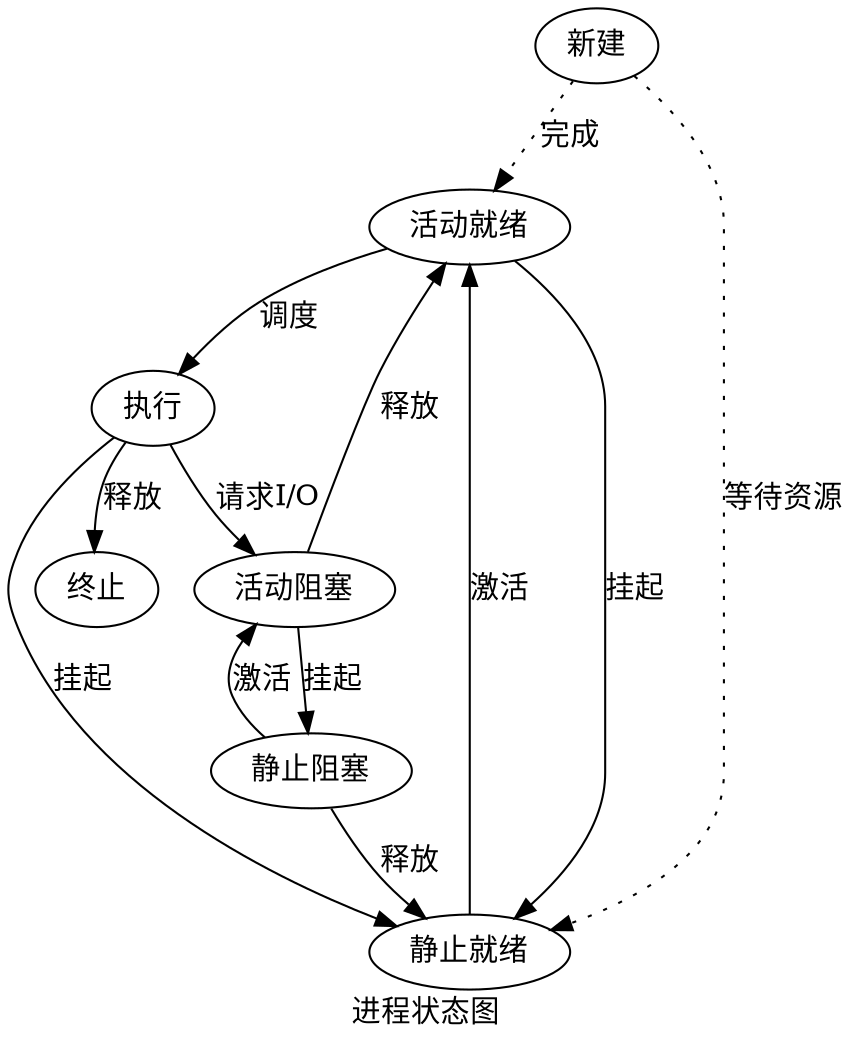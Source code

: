 /**
 * @brief 用于展示进程的状态
 */
digraph process_status{
    graph[label="进程状态图"];
    
    create [label="新建"];
    ready_a [label="活动就绪"];
    ready_s [label="静止就绪"];

    create -> ready_a[style=dotted, label="完成"];
    create -> ready_s[style=dotted,label="等待资源"];

    running [label="执行"];

    ready_a -> running[label="调度"];
    ready_a -> ready_s[label="挂起"];

    ready_s -> ready_a[label="激活"];

    block_a [label="活动阻塞"];
    exit [label = "终止"];

    running -> block_a[label="请求I/O"];
    running -> exit[label="释放"];
    running -> ready_s[label="挂起"];

    block_s [label="静止阻塞"];

    block_a -> ready_a[label="释放"];
    block_a -> block_s[label="挂起"];

    block_s -> block_a[label="激活"];
    block_s -> ready_s[label="释放"];
}
